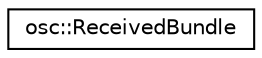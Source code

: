 digraph "Graphical Class Hierarchy"
{
 // LATEX_PDF_SIZE
  edge [fontname="Helvetica",fontsize="10",labelfontname="Helvetica",labelfontsize="10"];
  node [fontname="Helvetica",fontsize="10",shape=record];
  rankdir="LR";
  Node0 [label="osc::ReceivedBundle",height=0.2,width=0.4,color="black", fillcolor="white", style="filled",URL="$classosc_1_1ReceivedBundle.html",tooltip=" "];
}
